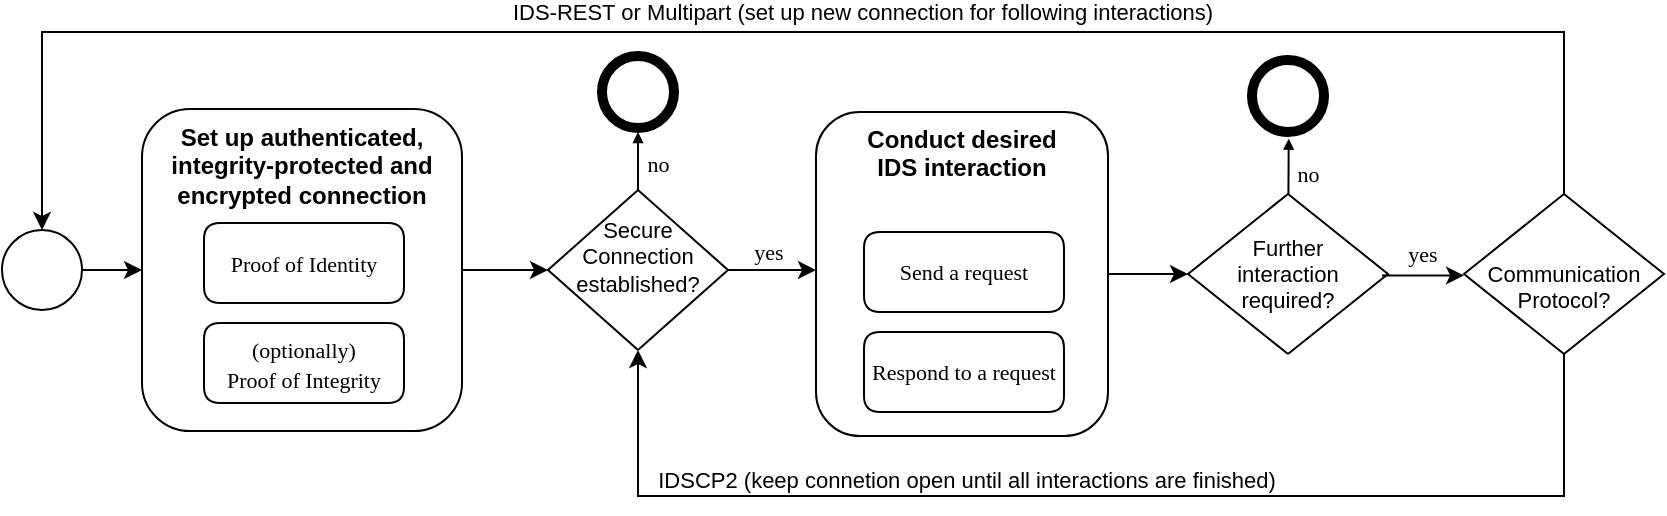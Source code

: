 <mxfile version="15.4.0" type="device"><diagram name="Zeichenblatt-1" id="Zeichenblatt-1"><mxGraphModel dx="1355" dy="945" grid="1" gridSize="10" guides="1" tooltips="1" connect="1" arrows="1" fold="1" page="1" pageScale="1" pageWidth="827" pageHeight="1169" math="0" shadow="0"><root><mxCell id="0"/><mxCell id="1" value="Flussdiagramm" parent="0"/><mxCell id="glYXyY8crkAaHA96yeXa-175" value="&lt;font face=&quot;calibri&quot;&gt;&amp;nbsp;no&lt;/font&gt;" style="vsdxID=1347;edgeStyle=none;startArrow=none;endArrow=block;startSize=3;endSize=3;strokeColor=#000000;spacingTop=0;spacingBottom=0;spacingLeft=0;spacingRight=0;verticalAlign=middle;html=1;labelBackgroundColor=#ffffff;rounded=1;align=left;" parent="1" source="glYXyY8crkAaHA96yeXa-171" edge="1"><mxGeometry x="-0.052" relative="1" as="geometry"><mxPoint as="offset"/><Array as="points"/><mxPoint x="338" y="218" as="sourcePoint"/><mxPoint x="338" y="108" as="targetPoint"/></mxGeometry></mxCell><UserObject label="" Function="Component A" id="glYXyY8crkAaHA96yeXa-135"><mxCell style="vsdxID=1349;fillColor=none;gradientColor=none;strokeColor=none;spacingTop=-1;spacingBottom=-1;spacingLeft=-1;spacingRight=-1;labelBackgroundColor=none;rounded=0;html=1;whiteSpace=wrap;" parent="1" vertex="1"><mxGeometry x="20" y="157" width="40" height="40" as="geometry"/></mxCell></UserObject><mxCell id="glYXyY8crkAaHA96yeXa-136" style="vsdxID=1350;fillColor=#ffffff;gradientColor=none;shape=stencil(vVHLDsIgEPwajiQI6RfU+h8bu22JCGRB2/69kG1iazx58DazM/vIjjBtmiCi0CplCjecbZ8nYc5Ca+snJJsLEqYTph0C4Ujh4XvmEaqzont41gkL96naodXKrGF6YSfQtUi0OXXDVlqPfJNP6usotUhYbJIUMmQb/GGrAxpRljVycDBuc1hKM2LclX8/7H9nFfB+82Cd45T2+mcspcSRmu4F);strokeColor=#000000;spacingTop=-1;spacingBottom=-1;spacingLeft=-1;spacingRight=-1;labelBackgroundColor=none;rounded=0;html=1;whiteSpace=wrap;" parent="glYXyY8crkAaHA96yeXa-135" vertex="1"><mxGeometry width="40" height="40" as="geometry"/></mxCell><mxCell id="glYXyY8crkAaHA96yeXa-176" style="edgeStyle=orthogonalEdgeStyle;rounded=0;orthogonalLoop=1;jettySize=auto;html=1;entryX=0;entryY=0.5;entryDx=0;entryDy=0;align=center;" parent="1" source="glYXyY8crkAaHA96yeXa-140" target="glYXyY8crkAaHA96yeXa-170" edge="1"><mxGeometry relative="1" as="geometry"/></mxCell><mxCell id="glYXyY8crkAaHA96yeXa-140" value="&lt;b&gt;Set up authenticated, &lt;br&gt;&lt;/b&gt;&lt;b&gt;integrity-protected and&lt;br&gt;&lt;/b&gt;&lt;b&gt;encrypted&amp;nbsp;connection&lt;/b&gt;" style="rounded=1;whiteSpace=wrap;html=1;align=center;verticalAlign=top;" parent="1" vertex="1"><mxGeometry x="90" y="96.5" width="160" height="161" as="geometry"/></mxCell><UserObject label="" BpmnName="Establish secure environment" Function="Component B" id="glYXyY8crkAaHA96yeXa-150"><mxCell style="vsdxID=1392;fillColor=none;gradientColor=none;strokeColor=none;spacingTop=-1;spacingBottom=-1;spacingLeft=-1;spacingRight=-1;labelBackgroundColor=none;rounded=1;html=1;whiteSpace=wrap;" parent="1" vertex="1"><mxGeometry x="193" y="157.5" width="100" height="85" as="geometry"/></mxCell></UserObject><mxCell id="glYXyY8crkAaHA96yeXa-152" value="&lt;font style=&quot;font-size: 11px ; font-family: &amp;#34;calibri&amp;#34; ; color: #000000 ; direction: ltr ; letter-spacing: 0px ; line-height: 120% ; opacity: 1&quot;&gt;&lt;span style=&quot;color: rgba(0 , 0 , 0 , 0) ; font-family: monospace ; font-size: 0px&quot;&gt;%3CmxGraphModel%3E%3Croot%3E%3CmxCell%20id%3D%220%22%2F%3E%3CmxCell%20id%3D%221%22%20parent%3D%220%22%2F%3E%3CUserObject%20label%3D%22%22%20BpmnName%3D%22Establish%20secure%20environment%22%20Function%3D%22Component%20A%22%20id%3D%222%22%3E%3CmxCell%20style%3D%22vsdxID%3D1324%3BfillColor%3Dnone%3BgradientColor%3Dnone%3BstrokeColor%3Dnone%3BspacingTop%3D-1%3BspacingBottom%3D-1%3BspacingLeft%3D-1%3BspacingRight%3D-1%3BlabelBackgroundColor%3Dnone%3Brounded%3D1%3Bhtml%3D1%3BwhiteSpace%3Dwrap%3B%22%20vertex%3D%221%22%20parent%3D%221%22%3E%3CmxGeometry%20x%3D%22360%22%20y%3D%22344%22%20width%3D%22100%22%20height%3D%2280%22%20as%3D%22geometry%22%2F%3E%3C%2FmxCell%3E%3C%2FUserObject%3E%3CmxCell%20id%3D%223%22%20style%3D%22vsdxID%3D1325%3BfillColor%3D%23ffffff%3BgradientColor%3Dnone%3Bshape%3Dstencil(nZFLDsIwDERP4y0KyQKxLuUCnCAihliEpEpL%2BZyetANS6YJFs7JnXmxpTKZqvW2YtGq7nC58F9d5MjvSWqLnLF2pyNRkqlPKfM7pFh36xhZSq1Fhhz%2FrgdbK5uNBXgxts9r%2BPjAYck39sPwBVMF6foYp9HugQeIE%2FZqL4D%2FoQnC2vhRjPAhOQkC6U38eZ5FwClO%2FAQ%3D%3D)%3BstrokeColor%3D%23000000%3BspacingTop%3D-1%3BspacingBottom%3D-1%3BspacingLeft%3D-1%3BspacingRight%3D-1%3BlabelBackgroundColor%3Dnone%3Brounded%3D1%3Bhtml%3D1%3BwhiteSpace%3Dwrap%3B%22%20vertex%3D%221%22%20parent%3D%222%22%3E%3CmxGeometry%20width%3D%22100%22%20height%3D%2280%22%20as%3D%22geometry%22%2F%3E%3C%2FmxCell%3E%3CmxCell%20id%3D%224%22%20value%3D%22%26lt%3Bfont%20style%3D%26quot%3Bfont-size%3A%2011px%20%3B%20font-family%3A%20%26amp%3B%2334%3Bcalibri%26amp%3B%2334%3B%20%3B%20color%3A%20%23000000%20%3B%20direction%3A%20ltr%20%3B%20letter-spacing%3A%200px%20%3B%20line-height%3A%20120%25%20%3B%20opacity%3A%201%26quot%3B%26gt%3BPrepare%20proof%20of%20identity%26amp%3Bnbsp%3B%26lt%3Bbr%26gt%3B(and%20integrity)%26lt%3Bbr%26gt%3B%26lt%3B%2Ffont%26gt%3B%22%20style%3D%22text%3BvsdxID%3D1324%3BfillColor%3Dnone%3BgradientColor%3Dnone%3BstrokeColor%3Dnone%3BspacingTop%3D-1%3BspacingBottom%3D-1%3BspacingLeft%3D-1%3BspacingRight%3D-1%3BlabelBackgroundColor%3Dnone%3Brounded%3D1%3Bhtml%3D1%3BwhiteSpace%3Dwrap%3BverticalAlign%3Dmiddle%3Balign%3Dcenter%3B%3Bhtml%3D1%3B%22%20vertex%3D%221%22%20parent%3D%222%22%3E%3CmxGeometry%20y%3D%2240%22%20width%3D%22100%22%20as%3D%22geometry%22%2F%3E%3C%2FmxCell%3E%3C%2Froot%3E%3C%2FmxGraphModel%3E&lt;/span&gt;&lt;br&gt;&lt;/font&gt;" style="text;vsdxID=1392;fillColor=none;gradientColor=none;strokeColor=none;spacingTop=-1;spacingBottom=-1;spacingLeft=-1;spacingRight=-1;labelBackgroundColor=none;rounded=1;html=1;whiteSpace=wrap;verticalAlign=middle;align=center;;html=1;" parent="glYXyY8crkAaHA96yeXa-150" vertex="1"><mxGeometry y="40" width="100" as="geometry"/></mxCell><UserObject label="" BpmnName="Establish secure environment" Function="Component B" id="glYXyY8crkAaHA96yeXa-147"><mxCell style="vsdxID=1392;fillColor=none;gradientColor=none;strokeColor=none;spacingTop=-1;spacingBottom=-1;spacingLeft=-1;spacingRight=-1;labelBackgroundColor=none;rounded=1;html=1;whiteSpace=wrap;" parent="glYXyY8crkAaHA96yeXa-150" vertex="1"><mxGeometry x="-72" y="-4" width="100" height="90" as="geometry"/></mxCell></UserObject><mxCell id="glYXyY8crkAaHA96yeXa-148" value="&lt;font face=&quot;calibri&quot;&gt;&lt;span style=&quot;font-size: 11px&quot;&gt;Proof of Identity&lt;/span&gt;&lt;/font&gt;" style="vsdxID=1393;fillColor=#ffffff;gradientColor=none;shape=stencil(nZFLDsIwDERP4y0KyQKxLuUCnCAihliEpEpL+ZyetANS6YJFs7JnXmxpTKZqvW2YtGq7nC58F9d5MjvSWqLnLF2pyNRkqlPKfM7pFh36xhZSq1Fhhz/rgdbK5uNBXgxts9r+PjAYck39sPwBVMF6foYp9HugQeIE/ZqL4D/oQnC2vhRjPAhOQkC6U38eZ5FwClO/AQ==);strokeColor=#000000;spacingTop=-1;spacingBottom=-1;spacingLeft=-1;spacingRight=-1;labelBackgroundColor=none;rounded=1;html=1;whiteSpace=wrap;" parent="glYXyY8crkAaHA96yeXa-147" vertex="1"><mxGeometry width="100" height="40" as="geometry"/></mxCell><mxCell id="glYXyY8crkAaHA96yeXa-149" value="&lt;font style=&quot;font-size: 11px ; font-family: &amp;#34;calibri&amp;#34; ; color: #000000 ; direction: ltr ; letter-spacing: 0px ; line-height: 120% ; opacity: 1&quot;&gt;&lt;span style=&quot;color: rgba(0 , 0 , 0 , 0) ; font-family: monospace ; font-size: 0px&quot;&gt;%3CmxGraphModel%3E%3Croot%3E%3CmxCell%20id%3D%220%22%2F%3E%3CmxCell%20id%3D%221%22%20parent%3D%220%22%2F%3E%3CUserObject%20label%3D%22%22%20BpmnName%3D%22Establish%20secure%20environment%22%20Function%3D%22Component%20A%22%20id%3D%222%22%3E%3CmxCell%20style%3D%22vsdxID%3D1324%3BfillColor%3Dnone%3BgradientColor%3Dnone%3BstrokeColor%3Dnone%3BspacingTop%3D-1%3BspacingBottom%3D-1%3BspacingLeft%3D-1%3BspacingRight%3D-1%3BlabelBackgroundColor%3Dnone%3Brounded%3D1%3Bhtml%3D1%3BwhiteSpace%3Dwrap%3B%22%20vertex%3D%221%22%20parent%3D%221%22%3E%3CmxGeometry%20x%3D%22360%22%20y%3D%22344%22%20width%3D%22100%22%20height%3D%2280%22%20as%3D%22geometry%22%2F%3E%3C%2FmxCell%3E%3C%2FUserObject%3E%3CmxCell%20id%3D%223%22%20style%3D%22vsdxID%3D1325%3BfillColor%3D%23ffffff%3BgradientColor%3Dnone%3Bshape%3Dstencil(nZFLDsIwDERP4y0KyQKxLuUCnCAihliEpEpL%2BZyetANS6YJFs7JnXmxpTKZqvW2YtGq7nC58F9d5MjvSWqLnLF2pyNRkqlPKfM7pFh36xhZSq1Fhhz%2FrgdbK5uNBXgxts9r%2BPjAYck39sPwBVMF6foYp9HugQeIE%2FZqL4D%2FoQnC2vhRjPAhOQkC6U38eZ5FwClO%2FAQ%3D%3D)%3BstrokeColor%3D%23000000%3BspacingTop%3D-1%3BspacingBottom%3D-1%3BspacingLeft%3D-1%3BspacingRight%3D-1%3BlabelBackgroundColor%3Dnone%3Brounded%3D1%3Bhtml%3D1%3BwhiteSpace%3Dwrap%3B%22%20vertex%3D%221%22%20parent%3D%222%22%3E%3CmxGeometry%20width%3D%22100%22%20height%3D%2280%22%20as%3D%22geometry%22%2F%3E%3C%2FmxCell%3E%3CmxCell%20id%3D%224%22%20value%3D%22%26lt%3Bfont%20style%3D%26quot%3Bfont-size%3A%2011px%20%3B%20font-family%3A%20%26amp%3B%2334%3Bcalibri%26amp%3B%2334%3B%20%3B%20color%3A%20%23000000%20%3B%20direction%3A%20ltr%20%3B%20letter-spacing%3A%200px%20%3B%20line-height%3A%20120%25%20%3B%20opacity%3A%201%26quot%3B%26gt%3BPrepare%20proof%20of%20identity%26amp%3Bnbsp%3B%26lt%3Bbr%26gt%3B(and%20integrity)%26lt%3Bbr%26gt%3B%26lt%3B%2Ffont%26gt%3B%22%20style%3D%22text%3BvsdxID%3D1324%3BfillColor%3Dnone%3BgradientColor%3Dnone%3BstrokeColor%3Dnone%3BspacingTop%3D-1%3BspacingBottom%3D-1%3BspacingLeft%3D-1%3BspacingRight%3D-1%3BlabelBackgroundColor%3Dnone%3Brounded%3D1%3Bhtml%3D1%3BwhiteSpace%3Dwrap%3BverticalAlign%3Dmiddle%3Balign%3Dcenter%3B%3Bhtml%3D1%3B%22%20vertex%3D%221%22%20parent%3D%222%22%3E%3CmxGeometry%20y%3D%2240%22%20width%3D%22100%22%20as%3D%22geometry%22%2F%3E%3C%2FmxCell%3E%3C%2Froot%3E%3C%2FmxGraphModel%3E&lt;/span&gt;&lt;br&gt;&lt;/font&gt;" style="text;vsdxID=1392;fillColor=none;gradientColor=none;strokeColor=none;spacingTop=-1;spacingBottom=-1;spacingLeft=-1;spacingRight=-1;labelBackgroundColor=none;rounded=1;html=1;whiteSpace=wrap;verticalAlign=middle;align=center;;html=1;" parent="glYXyY8crkAaHA96yeXa-147" vertex="1"><mxGeometry y="40" width="100" as="geometry"/></mxCell><mxCell id="glYXyY8crkAaHA96yeXa-151" value="&lt;font face=&quot;calibri&quot;&gt;&lt;span style=&quot;font-size: 11px&quot;&gt;(optionally)&lt;br&gt;Proof of Integrity&lt;/span&gt;&lt;/font&gt;" style="vsdxID=1393;fillColor=#ffffff;gradientColor=none;shape=stencil(nZFLDsIwDERP4y0KyQKxLuUCnCAihliEpEpL+ZyetANS6YJFs7JnXmxpTKZqvW2YtGq7nC58F9d5MjvSWqLnLF2pyNRkqlPKfM7pFh36xhZSq1Fhhz/rgdbK5uNBXgxts9r+PjAYck39sPwBVMF6foYp9HugQeIE/ZqL4D/oQnC2vhRjPAhOQkC6U38eZ5FwClO/AQ==);strokeColor=#000000;spacingTop=-1;spacingBottom=-1;spacingLeft=-1;spacingRight=-1;labelBackgroundColor=none;rounded=1;html=1;whiteSpace=wrap;" parent="glYXyY8crkAaHA96yeXa-147" vertex="1"><mxGeometry y="50" width="100" height="40" as="geometry"/></mxCell><mxCell id="99rpSDB00RO1dLQ2ANHu-2" style="edgeStyle=orthogonalEdgeStyle;rounded=0;orthogonalLoop=1;jettySize=auto;html=1;" parent="1" source="glYXyY8crkAaHA96yeXa-159" target="hOBYhv10DQF19JiLQTnt-135" edge="1"><mxGeometry relative="1" as="geometry"><mxPoint x="608" y="177" as="targetPoint"/><Array as="points"/></mxGeometry></mxCell><mxCell id="glYXyY8crkAaHA96yeXa-159" value="&lt;span&gt;Conduct desired&lt;br&gt;IDS interaction&lt;/span&gt;" style="rounded=1;whiteSpace=wrap;html=1;align=center;verticalAlign=top;fontStyle=1" parent="1" vertex="1"><mxGeometry x="427" y="98" width="146" height="162" as="geometry"/></mxCell><UserObject label="" Function="Component A" id="glYXyY8crkAaHA96yeXa-170"><mxCell style="vsdxID=1307;fillColor=none;gradientColor=none;strokeColor=none;spacingTop=-1;spacingBottom=-1;spacingLeft=-1;spacingRight=-1;labelBackgroundColor=none;rounded=0;html=1;whiteSpace=wrap;verticalAlign=top;" parent="1" vertex="1"><mxGeometry x="293" y="137" width="90" height="80" as="geometry"/></mxCell></UserObject><mxCell id="glYXyY8crkAaHA96yeXa-171" value="Secure&lt;br style=&quot;font-size: 11px;&quot;&gt;Connection established?&lt;br style=&quot;font-size: 11px;&quot;&gt;&lt;br style=&quot;font-size: 11px;&quot;&gt;" style="verticalAlign=middle;align=center;vsdxID=1308;fillColor=#ffffff;gradientColor=none;shape=stencil(nZBNDoUgDIRP0z3SeAKf3sNElEYEg/h3+wdpjIaFC3cz9OukDGC16HZWIMUSvBvVTl3QgD+QkqxWnkJUgDVg1TuvBu9W27Gf20QmNbktJRy8V4q0IsXJthDsG2YN2Qd7DS+4fGGz3Bfyc2Z2axT3J3syhjt6zvNS4hMXivUf);strokeColor=#000000;labelBackgroundColor=none;rounded=0;html=1;whiteSpace=wrap;fontSize=11;" parent="glYXyY8crkAaHA96yeXa-170" vertex="1"><mxGeometry width="90" height="80" as="geometry"/></mxCell><UserObject label="" Function="Component A" id="glYXyY8crkAaHA96yeXa-172"><mxCell style="vsdxID=1377;fillColor=none;gradientColor=none;strokeColor=none;spacingTop=-1;spacingBottom=-1;spacingLeft=-1;spacingRight=-1;labelBackgroundColor=none;rounded=0;html=1;whiteSpace=wrap;" parent="1" vertex="1"><mxGeometry x="318" y="68" width="40" height="40" as="geometry"/></mxCell></UserObject><mxCell id="glYXyY8crkAaHA96yeXa-173" style="vsdxID=1378;fillColor=#000000;gradientColor=none;shape=stencil(vVHLDsIgEPwajiQI6RfU+h8bu22JCGRB2/69kG1iazx58DazM/vIjjBtmiCi0CplCjecbZ8nYc5Ca+snJJsLEqYTph0C4Ujh4XvmEaqzont41gkL96naodXKrGF6YSfQtUi0OXXDVlqPfJNP6usotUhYbJIUMmQb/GGrAxpRljVycDBuc1hKM2LclX8/7H9nFfB+82Cd45T2+mcspcSRmu4F);strokeColor=#000000;spacingTop=-1;spacingBottom=-1;spacingLeft=-1;spacingRight=-1;labelBackgroundColor=none;rounded=0;html=1;whiteSpace=wrap;" parent="glYXyY8crkAaHA96yeXa-172" vertex="1"><mxGeometry width="40" height="40" as="geometry"/></mxCell><mxCell id="glYXyY8crkAaHA96yeXa-174" style="vsdxID=1381;fillColor=#ffffff;gradientColor=none;shape=stencil(vVHLDsIgEPwajiQI6RfU+h8bu22JCGRB2/69kG1iazx58DazM/vIjjBtmiCi0CplCjecbZ8nYc5Ca+snJJsLEqYTph0C4Ujh4XvmEaqzont41gkL96naodXKrGF6YSfQtUi0OXXDVlqPfJNP6usotUhYbJIUMmQb/GGrAxpRljVycDBuc1hKM2LclX8/7H9nFfB+82Cd45T2+mcspcSRmu4F);strokeColor=#000000;spacingTop=-1;spacingBottom=-1;spacingLeft=-1;spacingRight=-1;labelBackgroundColor=none;rounded=0;html=1;whiteSpace=wrap;" parent="glYXyY8crkAaHA96yeXa-172" vertex="1"><mxGeometry x="4" y="4" width="32" height="32" as="geometry"/></mxCell><mxCell id="glYXyY8crkAaHA96yeXa-177" value="&lt;div style=&quot;color: rgb(0 , 0 , 0) ; font-size: 11px ; font-style: normal ; font-weight: 400 ; letter-spacing: normal ; text-align: right ; text-indent: 0px ; text-transform: none ; word-spacing: 0px&quot;&gt;&lt;font face=&quot;calibri&quot;&gt;yes&lt;/font&gt;&lt;/div&gt;" style="edgeStyle=orthogonalEdgeStyle;rounded=0;orthogonalLoop=1;jettySize=auto;html=1;align=center;verticalAlign=bottom;" parent="1" source="glYXyY8crkAaHA96yeXa-171" target="glYXyY8crkAaHA96yeXa-159" edge="1"><mxGeometry x="-0.089" relative="1" as="geometry"><mxPoint x="431" y="179" as="targetPoint"/><Array as="points"><mxPoint x="410" y="177"/><mxPoint x="410" y="177"/></Array><mxPoint as="offset"/></mxGeometry></mxCell><UserObject label="" BpmnName="Establish secure environment" Function="Component B" id="hOBYhv10DQF19JiLQTnt-121"><mxCell style="vsdxID=1392;fillColor=none;gradientColor=none;strokeColor=none;spacingTop=-1;spacingBottom=-1;spacingLeft=-1;spacingRight=-1;labelBackgroundColor=none;rounded=1;html=1;whiteSpace=wrap;" parent="1" vertex="1"><mxGeometry x="451" y="118" width="100" height="130" as="geometry"/></mxCell></UserObject><mxCell id="hOBYhv10DQF19JiLQTnt-122" value="&lt;font face=&quot;calibri&quot;&gt;&lt;span style=&quot;font-size: 11px&quot;&gt;Send a request&lt;/span&gt;&lt;/font&gt;" style="vsdxID=1393;fillColor=#ffffff;gradientColor=none;shape=stencil(nZFLDsIwDERP4y0KyQKxLuUCnCAihliEpEpL+ZyetANS6YJFs7JnXmxpTKZqvW2YtGq7nC58F9d5MjvSWqLnLF2pyNRkqlPKfM7pFh36xhZSq1Fhhz/rgdbK5uNBXgxts9r+PjAYck39sPwBVMF6foYp9HugQeIE/ZqL4D/oQnC2vhRjPAhOQkC6U38eZ5FwClO/AQ==);strokeColor=#000000;spacingTop=-1;spacingBottom=-1;spacingLeft=-1;spacingRight=-1;labelBackgroundColor=none;rounded=1;html=1;whiteSpace=wrap;" parent="hOBYhv10DQF19JiLQTnt-121" vertex="1"><mxGeometry y="40" width="100" height="40" as="geometry"/></mxCell><mxCell id="hOBYhv10DQF19JiLQTnt-123" value="&lt;font style=&quot;font-size: 11px ; font-family: &amp;#34;calibri&amp;#34; ; color: #000000 ; direction: ltr ; letter-spacing: 0px ; line-height: 120% ; opacity: 1&quot;&gt;&lt;span style=&quot;color: rgba(0 , 0 , 0 , 0) ; font-family: monospace ; font-size: 0px&quot;&gt;%3CmxGraphModel%3E%3Croot%3E%3CmxCell%20id%3D%220%22%2F%3E%3CmxCell%20id%3D%221%22%20parent%3D%220%22%2F%3E%3CUserObject%20label%3D%22%22%20BpmnName%3D%22Establish%20secure%20environment%22%20Function%3D%22Component%20A%22%20id%3D%222%22%3E%3CmxCell%20style%3D%22vsdxID%3D1324%3BfillColor%3Dnone%3BgradientColor%3Dnone%3BstrokeColor%3Dnone%3BspacingTop%3D-1%3BspacingBottom%3D-1%3BspacingLeft%3D-1%3BspacingRight%3D-1%3BlabelBackgroundColor%3Dnone%3Brounded%3D1%3Bhtml%3D1%3BwhiteSpace%3Dwrap%3B%22%20vertex%3D%221%22%20parent%3D%221%22%3E%3CmxGeometry%20x%3D%22360%22%20y%3D%22344%22%20width%3D%22100%22%20height%3D%2280%22%20as%3D%22geometry%22%2F%3E%3C%2FmxCell%3E%3C%2FUserObject%3E%3CmxCell%20id%3D%223%22%20style%3D%22vsdxID%3D1325%3BfillColor%3D%23ffffff%3BgradientColor%3Dnone%3Bshape%3Dstencil(nZFLDsIwDERP4y0KyQKxLuUCnCAihliEpEpL%2BZyetANS6YJFs7JnXmxpTKZqvW2YtGq7nC58F9d5MjvSWqLnLF2pyNRkqlPKfM7pFh36xhZSq1Fhhz%2FrgdbK5uNBXgxts9r%2BPjAYck39sPwBVMF6foYp9HugQeIE%2FZqL4D%2FoQnC2vhRjPAhOQkC6U38eZ5FwClO%2FAQ%3D%3D)%3BstrokeColor%3D%23000000%3BspacingTop%3D-1%3BspacingBottom%3D-1%3BspacingLeft%3D-1%3BspacingRight%3D-1%3BlabelBackgroundColor%3Dnone%3Brounded%3D1%3Bhtml%3D1%3BwhiteSpace%3Dwrap%3B%22%20vertex%3D%221%22%20parent%3D%222%22%3E%3CmxGeometry%20width%3D%22100%22%20height%3D%2280%22%20as%3D%22geometry%22%2F%3E%3C%2FmxCell%3E%3CmxCell%20id%3D%224%22%20value%3D%22%26lt%3Bfont%20style%3D%26quot%3Bfont-size%3A%2011px%20%3B%20font-family%3A%20%26amp%3B%2334%3Bcalibri%26amp%3B%2334%3B%20%3B%20color%3A%20%23000000%20%3B%20direction%3A%20ltr%20%3B%20letter-spacing%3A%200px%20%3B%20line-height%3A%20120%25%20%3B%20opacity%3A%201%26quot%3B%26gt%3BPrepare%20proof%20of%20identity%26amp%3Bnbsp%3B%26lt%3Bbr%26gt%3B(and%20integrity)%26lt%3Bbr%26gt%3B%26lt%3B%2Ffont%26gt%3B%22%20style%3D%22text%3BvsdxID%3D1324%3BfillColor%3Dnone%3BgradientColor%3Dnone%3BstrokeColor%3Dnone%3BspacingTop%3D-1%3BspacingBottom%3D-1%3BspacingLeft%3D-1%3BspacingRight%3D-1%3BlabelBackgroundColor%3Dnone%3Brounded%3D1%3Bhtml%3D1%3BwhiteSpace%3Dwrap%3BverticalAlign%3Dmiddle%3Balign%3Dcenter%3B%3Bhtml%3D1%3B%22%20vertex%3D%221%22%20parent%3D%222%22%3E%3CmxGeometry%20y%3D%2240%22%20width%3D%22100%22%20as%3D%22geometry%22%2F%3E%3C%2FmxCell%3E%3C%2Froot%3E%3C%2FmxGraphModel%3E&lt;/span&gt;&lt;br&gt;&lt;/font&gt;" style="text;vsdxID=1392;fillColor=none;gradientColor=none;strokeColor=none;spacingTop=-1;spacingBottom=-1;spacingLeft=-1;spacingRight=-1;labelBackgroundColor=none;rounded=1;html=1;whiteSpace=wrap;verticalAlign=middle;align=center;;html=1;" parent="hOBYhv10DQF19JiLQTnt-121" vertex="1"><mxGeometry y="80" width="100" as="geometry"/></mxCell><UserObject label="" BpmnName="Establish secure environment" Function="Component B" id="glYXyY8crkAaHA96yeXa-166"><mxCell style="vsdxID=1392;fillColor=none;gradientColor=none;strokeColor=none;spacingTop=-1;spacingBottom=-1;spacingLeft=-1;spacingRight=-1;labelBackgroundColor=none;rounded=1;html=1;whiteSpace=wrap;" parent="hOBYhv10DQF19JiLQTnt-121" vertex="1"><mxGeometry y="52" width="100" height="80" as="geometry"/></mxCell></UserObject><mxCell id="glYXyY8crkAaHA96yeXa-167" value="&lt;font face=&quot;calibri&quot;&gt;&lt;span style=&quot;font-size: 11px&quot;&gt;Respond to a request&lt;/span&gt;&lt;/font&gt;" style="vsdxID=1393;fillColor=#ffffff;gradientColor=none;shape=stencil(nZFLDsIwDERP4y0KyQKxLuUCnCAihliEpEpL+ZyetANS6YJFs7JnXmxpTKZqvW2YtGq7nC58F9d5MjvSWqLnLF2pyNRkqlPKfM7pFh36xhZSq1Fhhz/rgdbK5uNBXgxts9r+PjAYck39sPwBVMF6foYp9HugQeIE/ZqL4D/oQnC2vhRjPAhOQkC6U38eZ5FwClO/AQ==);strokeColor=#000000;spacingTop=-1;spacingBottom=-1;spacingLeft=-1;spacingRight=-1;labelBackgroundColor=none;rounded=1;html=1;whiteSpace=wrap;" parent="glYXyY8crkAaHA96yeXa-166" vertex="1"><mxGeometry y="38" width="100" height="40" as="geometry"/></mxCell><mxCell id="glYXyY8crkAaHA96yeXa-168" value="&lt;font style=&quot;font-size: 11px ; font-family: &amp;#34;calibri&amp;#34; ; color: #000000 ; direction: ltr ; letter-spacing: 0px ; line-height: 120% ; opacity: 1&quot;&gt;&lt;span style=&quot;color: rgba(0 , 0 , 0 , 0) ; font-family: monospace ; font-size: 0px&quot;&gt;%3CmxGraphModel%3E%3Croot%3E%3CmxCell%20id%3D%220%22%2F%3E%3CmxCell%20id%3D%221%22%20parent%3D%220%22%2F%3E%3CUserObject%20label%3D%22%22%20BpmnName%3D%22Establish%20secure%20environment%22%20Function%3D%22Component%20A%22%20id%3D%222%22%3E%3CmxCell%20style%3D%22vsdxID%3D1324%3BfillColor%3Dnone%3BgradientColor%3Dnone%3BstrokeColor%3Dnone%3BspacingTop%3D-1%3BspacingBottom%3D-1%3BspacingLeft%3D-1%3BspacingRight%3D-1%3BlabelBackgroundColor%3Dnone%3Brounded%3D1%3Bhtml%3D1%3BwhiteSpace%3Dwrap%3B%22%20vertex%3D%221%22%20parent%3D%221%22%3E%3CmxGeometry%20x%3D%22360%22%20y%3D%22344%22%20width%3D%22100%22%20height%3D%2280%22%20as%3D%22geometry%22%2F%3E%3C%2FmxCell%3E%3C%2FUserObject%3E%3CmxCell%20id%3D%223%22%20style%3D%22vsdxID%3D1325%3BfillColor%3D%23ffffff%3BgradientColor%3Dnone%3Bshape%3Dstencil(nZFLDsIwDERP4y0KyQKxLuUCnCAihliEpEpL%2BZyetANS6YJFs7JnXmxpTKZqvW2YtGq7nC58F9d5MjvSWqLnLF2pyNRkqlPKfM7pFh36xhZSq1Fhhz%2FrgdbK5uNBXgxts9r%2BPjAYck39sPwBVMF6foYp9HugQeIE%2FZqL4D%2FoQnC2vhRjPAhOQkC6U38eZ5FwClO%2FAQ%3D%3D)%3BstrokeColor%3D%23000000%3BspacingTop%3D-1%3BspacingBottom%3D-1%3BspacingLeft%3D-1%3BspacingRight%3D-1%3BlabelBackgroundColor%3Dnone%3Brounded%3D1%3Bhtml%3D1%3BwhiteSpace%3Dwrap%3B%22%20vertex%3D%221%22%20parent%3D%222%22%3E%3CmxGeometry%20width%3D%22100%22%20height%3D%2280%22%20as%3D%22geometry%22%2F%3E%3C%2FmxCell%3E%3CmxCell%20id%3D%224%22%20value%3D%22%26lt%3Bfont%20style%3D%26quot%3Bfont-size%3A%2011px%20%3B%20font-family%3A%20%26amp%3B%2334%3Bcalibri%26amp%3B%2334%3B%20%3B%20color%3A%20%23000000%20%3B%20direction%3A%20ltr%20%3B%20letter-spacing%3A%200px%20%3B%20line-height%3A%20120%25%20%3B%20opacity%3A%201%26quot%3B%26gt%3BPrepare%20proof%20of%20identity%26amp%3Bnbsp%3B%26lt%3Bbr%26gt%3B(and%20integrity)%26lt%3Bbr%26gt%3B%26lt%3B%2Ffont%26gt%3B%22%20style%3D%22text%3BvsdxID%3D1324%3BfillColor%3Dnone%3BgradientColor%3Dnone%3BstrokeColor%3Dnone%3BspacingTop%3D-1%3BspacingBottom%3D-1%3BspacingLeft%3D-1%3BspacingRight%3D-1%3BlabelBackgroundColor%3Dnone%3Brounded%3D1%3Bhtml%3D1%3BwhiteSpace%3Dwrap%3BverticalAlign%3Dmiddle%3Balign%3Dcenter%3B%3Bhtml%3D1%3B%22%20vertex%3D%221%22%20parent%3D%222%22%3E%3CmxGeometry%20y%3D%2240%22%20width%3D%22100%22%20as%3D%22geometry%22%2F%3E%3C%2FmxCell%3E%3C%2Froot%3E%3C%2FmxGraphModel%3E&lt;/span&gt;&lt;br&gt;&lt;/font&gt;" style="text;vsdxID=1392;fillColor=none;gradientColor=none;strokeColor=none;spacingTop=-1;spacingBottom=-1;spacingLeft=-1;spacingRight=-1;labelBackgroundColor=none;rounded=1;html=1;whiteSpace=wrap;verticalAlign=middle;align=center;;html=1;" parent="glYXyY8crkAaHA96yeXa-166" vertex="1"><mxGeometry y="78" width="100" as="geometry"/></mxCell><mxCell id="hOBYhv10DQF19JiLQTnt-129" style="edgeStyle=orthogonalEdgeStyle;rounded=0;orthogonalLoop=1;jettySize=auto;html=1;exitX=0.5;exitY=1;exitDx=0;exitDy=0;" parent="1" source="hOBYhv10DQF19JiLQTnt-124" target="glYXyY8crkAaHA96yeXa-171" edge="1"><mxGeometry relative="1" as="geometry"><Array as="points"><mxPoint x="801" y="290"/><mxPoint x="338" y="290"/></Array></mxGeometry></mxCell><mxCell id="hOBYhv10DQF19JiLQTnt-130" value="IDSCP2 (keep connetion open until all interactions are finished)" style="edgeLabel;html=1;align=center;verticalAlign=middle;resizable=0;points=[];" parent="hOBYhv10DQF19JiLQTnt-129" vertex="1" connectable="0"><mxGeometry x="0.469" y="1" relative="1" as="geometry"><mxPoint x="76" y="-9" as="offset"/></mxGeometry></mxCell><UserObject label="" Function="Component A" id="hOBYhv10DQF19JiLQTnt-124"><mxCell style="vsdxID=1307;fillColor=none;gradientColor=none;strokeColor=none;spacingTop=-1;spacingBottom=-1;spacingLeft=-1;spacingRight=-1;labelBackgroundColor=none;rounded=0;html=1;whiteSpace=wrap;verticalAlign=top;fontSize=11;" parent="1" vertex="1"><mxGeometry x="751" y="139" width="100" height="80" as="geometry"/></mxCell></UserObject><mxCell id="hOBYhv10DQF19JiLQTnt-125" value="&lt;br&gt;Communication Protocol?" style="verticalAlign=middle;align=center;vsdxID=1308;fillColor=#ffffff;gradientColor=none;shape=stencil(nZBNDoUgDIRP0z3SeAKf3sNElEYEg/h3+wdpjIaFC3cz9OukDGC16HZWIMUSvBvVTl3QgD+QkqxWnkJUgDVg1TuvBu9W27Gf20QmNbktJRy8V4q0IsXJthDsG2YN2Qd7DS+4fGGz3Bfyc2Z2axT3J3syhjt6zvNS4hMXivUf);strokeColor=#000000;labelBackgroundColor=none;rounded=0;html=1;whiteSpace=wrap;fontSize=11;" parent="hOBYhv10DQF19JiLQTnt-124" vertex="1"><mxGeometry width="100" height="80" as="geometry"/></mxCell><mxCell id="hOBYhv10DQF19JiLQTnt-127" style="edgeStyle=orthogonalEdgeStyle;rounded=0;orthogonalLoop=1;jettySize=auto;html=1;entryX=0.5;entryY=0;entryDx=0;entryDy=0;" parent="1" source="hOBYhv10DQF19JiLQTnt-125" target="glYXyY8crkAaHA96yeXa-135" edge="1"><mxGeometry relative="1" as="geometry"><Array as="points"><mxPoint x="801" y="58"/><mxPoint x="40" y="58"/></Array><mxPoint x="801" y="140" as="sourcePoint"/></mxGeometry></mxCell><mxCell id="hOBYhv10DQF19JiLQTnt-128" value="IDS-REST or Multipart (set up new connection for following interactions)" style="edgeLabel;html=1;align=center;verticalAlign=middle;resizable=0;points=[];" parent="hOBYhv10DQF19JiLQTnt-127" vertex="1" connectable="0"><mxGeometry x="-0.139" y="-1" relative="1" as="geometry"><mxPoint x="-27" y="-9" as="offset"/></mxGeometry></mxCell><mxCell id="hOBYhv10DQF19JiLQTnt-131" value="" style="edgeStyle=orthogonalEdgeStyle;rounded=0;orthogonalLoop=1;jettySize=auto;html=1;" parent="1" source="glYXyY8crkAaHA96yeXa-136" target="glYXyY8crkAaHA96yeXa-140" edge="1"><mxGeometry relative="1" as="geometry"><mxPoint x="10" y="178" as="targetPoint"/></mxGeometry></mxCell><UserObject label="" Function="Component A" id="hOBYhv10DQF19JiLQTnt-134"><mxCell style="vsdxID=1307;fillColor=none;gradientColor=none;strokeColor=none;spacingTop=-1;spacingBottom=-1;spacingLeft=-1;spacingRight=-1;labelBackgroundColor=none;rounded=0;html=1;whiteSpace=wrap;verticalAlign=top;fontSize=11;" parent="1" vertex="1"><mxGeometry x="613" y="139" width="100" height="80" as="geometry"/></mxCell></UserObject><mxCell id="hOBYhv10DQF19JiLQTnt-135" value="Further&lt;br style=&quot;font-size: 11px;&quot;&gt;interaction &lt;br style=&quot;font-size: 11px;&quot;&gt;required?" style="verticalAlign=middle;align=center;vsdxID=1308;fillColor=#ffffff;gradientColor=none;shape=stencil(nZBNDoUgDIRP0z3SeAKf3sNElEYEg/h3+wdpjIaFC3cz9OukDGC16HZWIMUSvBvVTl3QgD+QkqxWnkJUgDVg1TuvBu9W27Gf20QmNbktJRy8V4q0IsXJthDsG2YN2Qd7DS+4fGGz3Bfyc2Z2axT3J3syhjt6zvNS4hMXivUf);strokeColor=#000000;labelBackgroundColor=none;rounded=0;html=1;whiteSpace=wrap;fontSize=11;" parent="hOBYhv10DQF19JiLQTnt-134" vertex="1"><mxGeometry width="100" height="80" as="geometry"/></mxCell><mxCell id="hOBYhv10DQF19JiLQTnt-138" value="&lt;font face=&quot;calibri&quot; style=&quot;font-size: 11px&quot;&gt;&amp;nbsp;no&lt;br style=&quot;font-size: 11px&quot;&gt;&lt;/font&gt;" style="vsdxID=1347;edgeStyle=none;startArrow=none;endArrow=block;startSize=3;endSize=3;strokeColor=#000000;spacingTop=0;spacingBottom=0;spacingLeft=0;spacingRight=0;verticalAlign=middle;html=1;labelBackgroundColor=#ffffff;rounded=1;align=left;fontSize=11;entryX=0.509;entryY=1.033;entryDx=0;entryDy=0;entryPerimeter=0;" parent="1" source="hOBYhv10DQF19JiLQTnt-135" target="hOBYhv10DQF19JiLQTnt-140" edge="1"><mxGeometry x="-0.224" relative="1" as="geometry"><mxPoint as="offset"/><Array as="points"/><mxPoint x="663.667" y="141" as="sourcePoint"/><mxPoint x="664" y="121" as="targetPoint"/></mxGeometry></mxCell><UserObject label="" Function="Component A" id="hOBYhv10DQF19JiLQTnt-139"><mxCell style="vsdxID=1377;fillColor=none;gradientColor=none;strokeColor=none;spacingTop=-1;spacingBottom=-1;spacingLeft=-1;spacingRight=-1;labelBackgroundColor=none;rounded=0;html=1;whiteSpace=wrap;" parent="1" vertex="1"><mxGeometry x="643" y="70" width="40" height="40" as="geometry"/></mxCell></UserObject><mxCell id="hOBYhv10DQF19JiLQTnt-140" style="vsdxID=1378;fillColor=#000000;gradientColor=none;shape=stencil(vVHLDsIgEPwajiQI6RfU+h8bu22JCGRB2/69kG1iazx58DazM/vIjjBtmiCi0CplCjecbZ8nYc5Ca+snJJsLEqYTph0C4Ujh4XvmEaqzont41gkL96naodXKrGF6YSfQtUi0OXXDVlqPfJNP6usotUhYbJIUMmQb/GGrAxpRljVycDBuc1hKM2LclX8/7H9nFfB+82Cd45T2+mcspcSRmu4F);strokeColor=#000000;spacingTop=-1;spacingBottom=-1;spacingLeft=-1;spacingRight=-1;labelBackgroundColor=none;rounded=0;html=1;whiteSpace=wrap;" parent="hOBYhv10DQF19JiLQTnt-139" vertex="1"><mxGeometry width="40" height="40" as="geometry"/></mxCell><mxCell id="hOBYhv10DQF19JiLQTnt-141" style="vsdxID=1381;fillColor=#ffffff;gradientColor=none;shape=stencil(vVHLDsIgEPwajiQI6RfU+h8bu22JCGRB2/69kG1iazx58DazM/vIjjBtmiCi0CplCjecbZ8nYc5Ca+snJJsLEqYTph0C4Ujh4XvmEaqzont41gkL96naodXKrGF6YSfQtUi0OXXDVlqPfJNP6usotUhYbJIUMmQb/GGrAxpRljVycDBuc1hKM2LclX8/7H9nFfB+82Cd45T2+mcspcSRmu4F);strokeColor=#000000;spacingTop=-1;spacingBottom=-1;spacingLeft=-1;spacingRight=-1;labelBackgroundColor=none;rounded=0;html=1;whiteSpace=wrap;" parent="hOBYhv10DQF19JiLQTnt-139" vertex="1"><mxGeometry x="4" y="4" width="32" height="32" as="geometry"/></mxCell><mxCell id="hOBYhv10DQF19JiLQTnt-144" value="&lt;div style=&quot;color: rgb(0 , 0 , 0) ; font-size: 11px ; font-style: normal ; font-weight: 400 ; letter-spacing: normal ; text-align: right ; text-indent: 0px ; text-transform: none ; word-spacing: 0px&quot;&gt;&lt;font face=&quot;calibri&quot;&gt;yes&lt;/font&gt;&lt;/div&gt;" style="edgeStyle=orthogonalEdgeStyle;rounded=0;orthogonalLoop=1;jettySize=auto;html=1;align=center;" parent="1" edge="1"><mxGeometry x="-0.025" y="11" relative="1" as="geometry"><mxPoint x="751" y="179.66" as="targetPoint"/><Array as="points"><mxPoint x="751" y="179.66"/></Array><mxPoint x="710" y="179.694" as="sourcePoint"/><mxPoint as="offset"/></mxGeometry></mxCell><mxCell id="2" value="Verbinder" parent="0"/></root></mxGraphModel></diagram></mxfile>